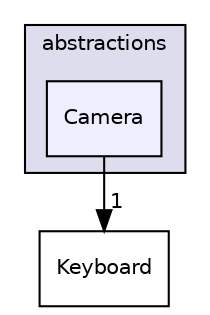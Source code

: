 digraph "abstractions/Camera" {
  compound=true
  node [ fontsize="10", fontname="Helvetica"];
  edge [ labelfontsize="10", labelfontname="Helvetica"];
  subgraph clusterdir_898d9f057ab0c3f0aea2afe60f29a516 {
    graph [ bgcolor="#ddddee", pencolor="black", label="abstractions" fontname="Helvetica", fontsize="10", URL="dir_898d9f057ab0c3f0aea2afe60f29a516.html"]
  dir_f801cefaa2e63be14fb89d7cb8c15cc0 [shape=box, label="Camera", style="filled", fillcolor="#eeeeff", pencolor="black", URL="dir_f801cefaa2e63be14fb89d7cb8c15cc0.html"];
  }
  dir_c00291c1926268d664605704f9c6a334 [shape=box label="Keyboard" URL="dir_c00291c1926268d664605704f9c6a334.html"];
  dir_f801cefaa2e63be14fb89d7cb8c15cc0->dir_c00291c1926268d664605704f9c6a334 [headlabel="1", labeldistance=1.5 headhref="dir_000004_000006.html"];
}
